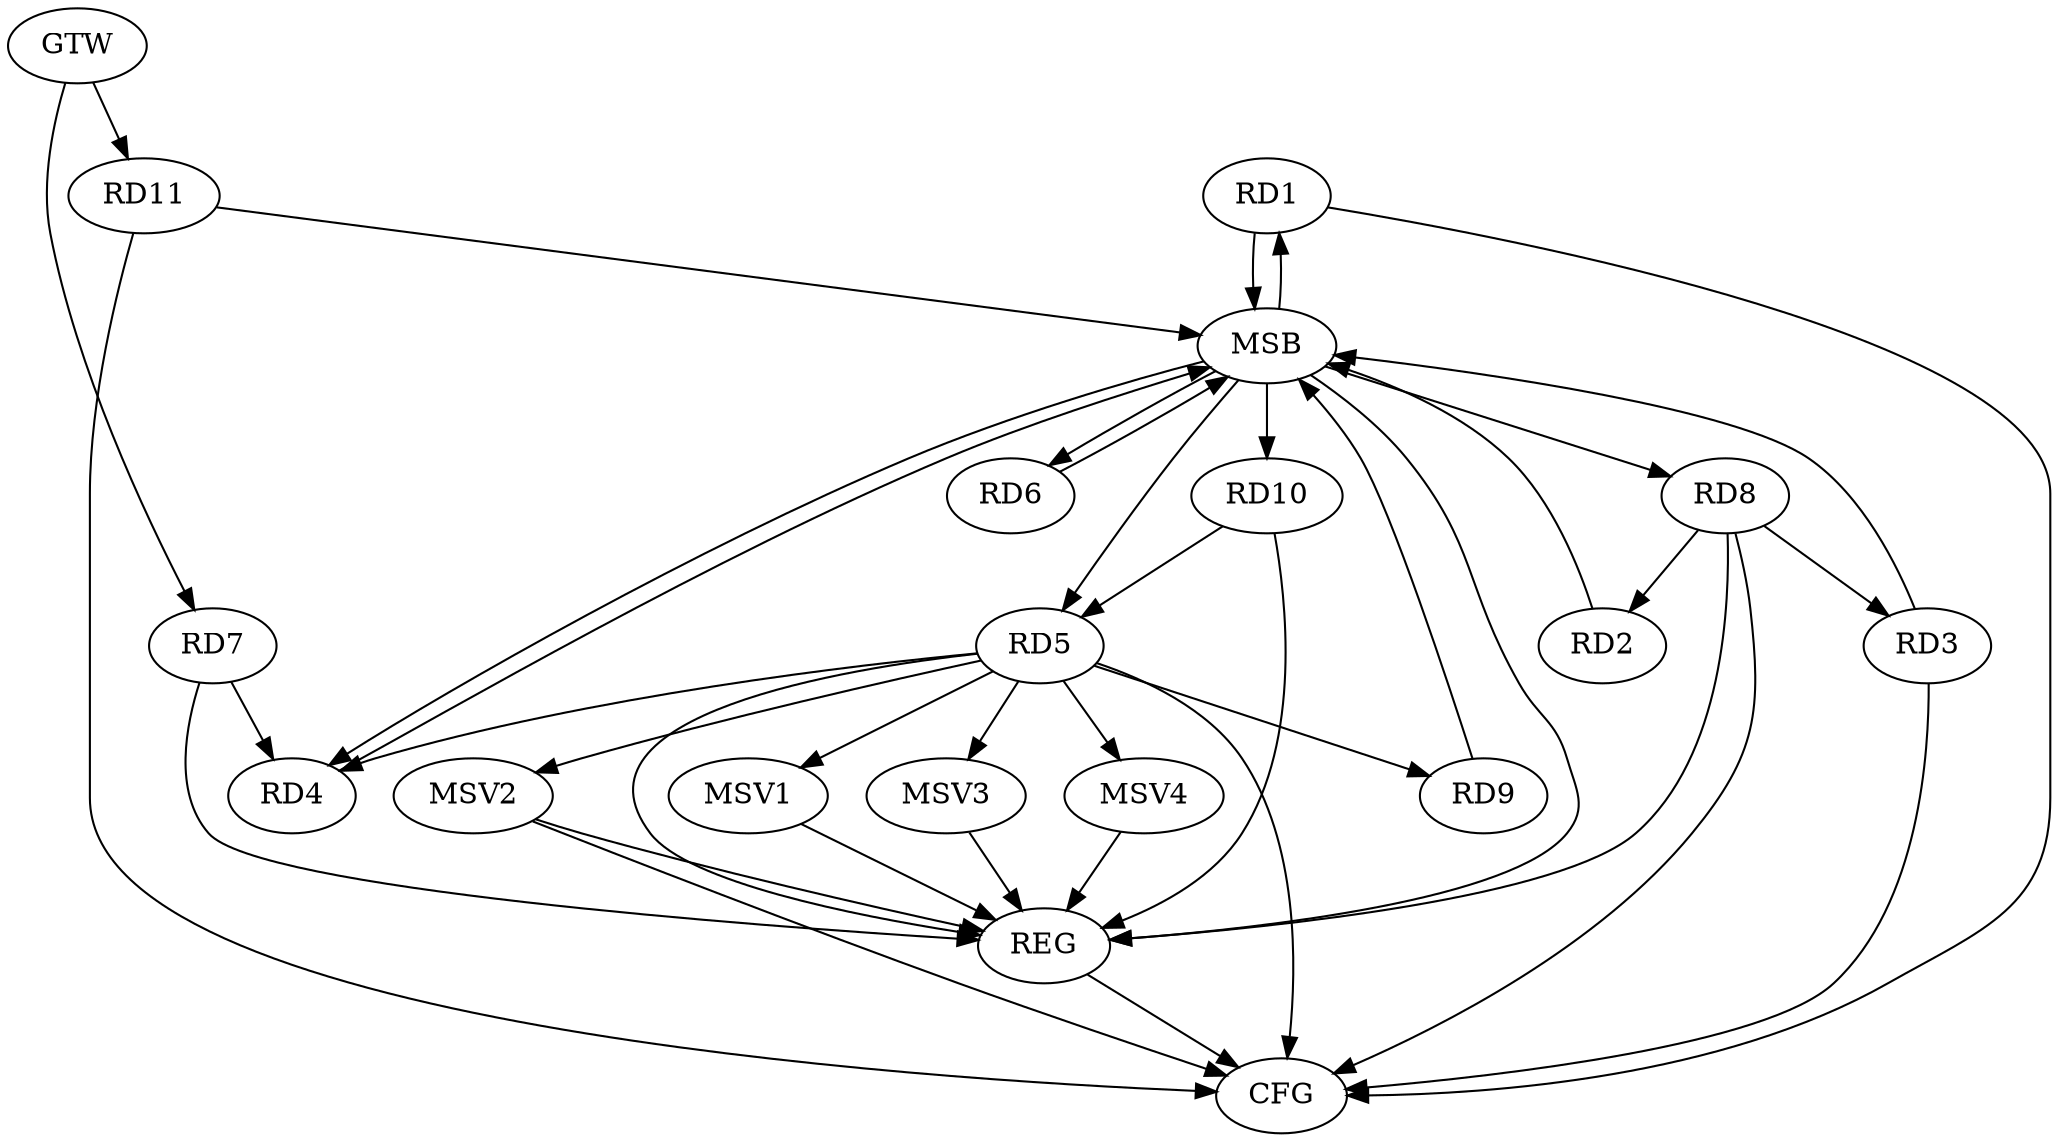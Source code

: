 strict digraph G {
  RD1 [ label="RD1" ];
  RD2 [ label="RD2" ];
  RD3 [ label="RD3" ];
  RD4 [ label="RD4" ];
  RD5 [ label="RD5" ];
  RD6 [ label="RD6" ];
  RD7 [ label="RD7" ];
  RD8 [ label="RD8" ];
  RD9 [ label="RD9" ];
  RD10 [ label="RD10" ];
  RD11 [ label="RD11" ];
  GTW [ label="GTW" ];
  REG [ label="REG" ];
  MSB [ label="MSB" ];
  CFG [ label="CFG" ];
  MSV1 [ label="MSV1" ];
  MSV2 [ label="MSV2" ];
  MSV3 [ label="MSV3" ];
  MSV4 [ label="MSV4" ];
  RD8 -> RD2;
  RD8 -> RD3;
  RD5 -> RD4;
  RD7 -> RD4;
  RD5 -> RD9;
  RD10 -> RD5;
  GTW -> RD7;
  GTW -> RD11;
  RD5 -> REG;
  RD7 -> REG;
  RD8 -> REG;
  RD10 -> REG;
  RD1 -> MSB;
  MSB -> REG;
  RD2 -> MSB;
  RD3 -> MSB;
  MSB -> RD5;
  MSB -> RD6;
  MSB -> RD10;
  RD4 -> MSB;
  RD6 -> MSB;
  MSB -> RD1;
  RD9 -> MSB;
  MSB -> RD8;
  RD11 -> MSB;
  MSB -> RD4;
  RD1 -> CFG;
  RD11 -> CFG;
  RD3 -> CFG;
  RD8 -> CFG;
  RD5 -> CFG;
  REG -> CFG;
  RD5 -> MSV1;
  MSV1 -> REG;
  RD5 -> MSV2;
  MSV2 -> REG;
  MSV2 -> CFG;
  RD5 -> MSV3;
  MSV3 -> REG;
  RD5 -> MSV4;
  MSV4 -> REG;
}
